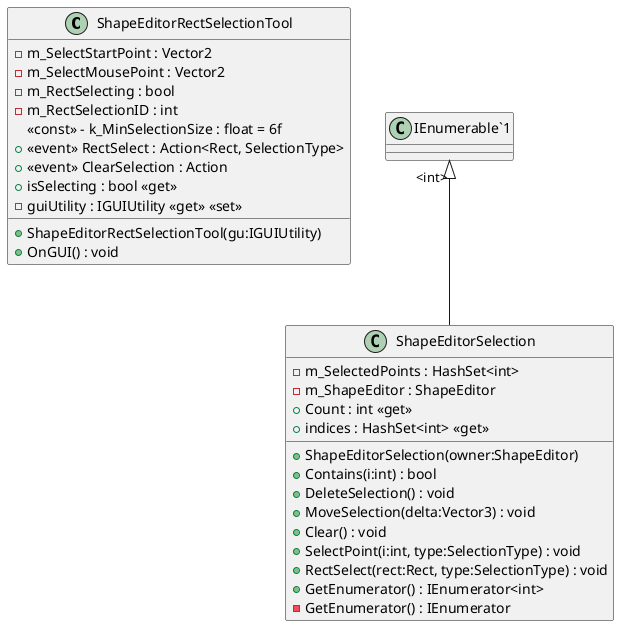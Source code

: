 @startuml
class ShapeEditorRectSelectionTool {
    - m_SelectStartPoint : Vector2
    - m_SelectMousePoint : Vector2
    - m_RectSelecting : bool
    - m_RectSelectionID : int
    <<const>> - k_MinSelectionSize : float = 6f
    +  <<event>> RectSelect : Action<Rect, SelectionType> 
    +  <<event>> ClearSelection : Action 
    + ShapeEditorRectSelectionTool(gu:IGUIUtility)
    + OnGUI() : void
    + isSelecting : bool <<get>>
    - guiUtility : IGUIUtility <<get>> <<set>>
}
class ShapeEditorSelection {
    - m_SelectedPoints : HashSet<int>
    - m_ShapeEditor : ShapeEditor
    + ShapeEditorSelection(owner:ShapeEditor)
    + Contains(i:int) : bool
    + Count : int <<get>>
    + DeleteSelection() : void
    + MoveSelection(delta:Vector3) : void
    + Clear() : void
    + SelectPoint(i:int, type:SelectionType) : void
    + RectSelect(rect:Rect, type:SelectionType) : void
    + indices : HashSet<int> <<get>>
    + GetEnumerator() : IEnumerator<int>
    - GetEnumerator() : IEnumerator
}
"IEnumerable`1" "<int>" <|-- ShapeEditorSelection
@enduml

